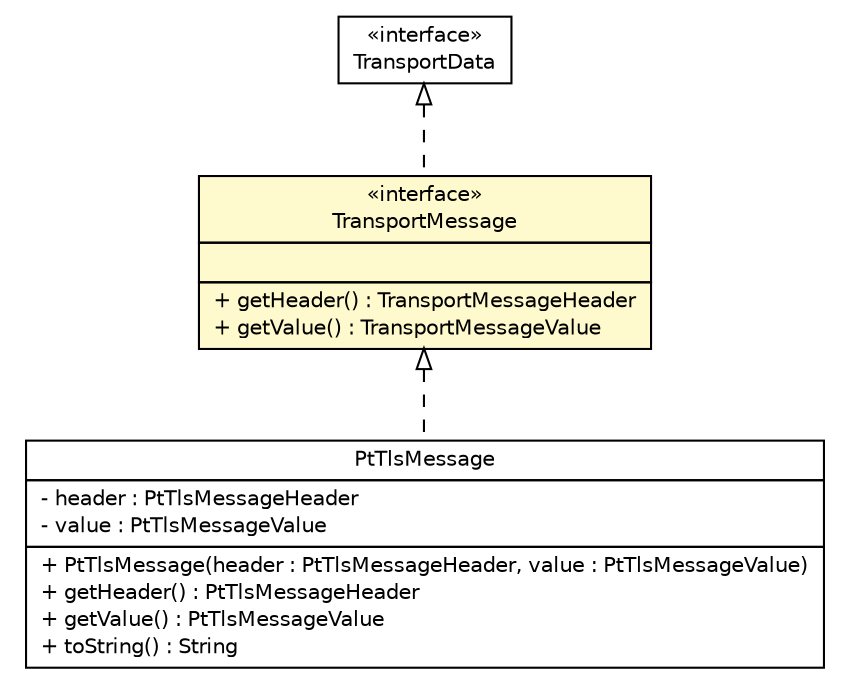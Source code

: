 #!/usr/local/bin/dot
#
# Class diagram 
# Generated by UMLGraph version R5_6 (http://www.umlgraph.org/)
#

digraph G {
	edge [fontname="Helvetica",fontsize=10,labelfontname="Helvetica",labelfontsize=10];
	node [fontname="Helvetica",fontsize=10,shape=plaintext];
	nodesep=0.25;
	ranksep=0.5;
	// de.hsbremen.tc.tnc.message.t.TransportData
	c169672 [label=<<table title="de.hsbremen.tc.tnc.message.t.TransportData" border="0" cellborder="1" cellspacing="0" cellpadding="2" port="p" href="../TransportData.html">
		<tr><td><table border="0" cellspacing="0" cellpadding="1">
<tr><td align="center" balign="center"> &#171;interface&#187; </td></tr>
<tr><td align="center" balign="center"> TransportData </td></tr>
		</table></td></tr>
		</table>>, URL="../TransportData.html", fontname="Helvetica", fontcolor="black", fontsize=10.0];
	// de.hsbremen.tc.tnc.message.t.message.TransportMessage
	c169675 [label=<<table title="de.hsbremen.tc.tnc.message.t.message.TransportMessage" border="0" cellborder="1" cellspacing="0" cellpadding="2" port="p" bgcolor="lemonChiffon" href="./TransportMessage.html">
		<tr><td><table border="0" cellspacing="0" cellpadding="1">
<tr><td align="center" balign="center"> &#171;interface&#187; </td></tr>
<tr><td align="center" balign="center"> TransportMessage </td></tr>
		</table></td></tr>
		<tr><td><table border="0" cellspacing="0" cellpadding="1">
<tr><td align="left" balign="left">  </td></tr>
		</table></td></tr>
		<tr><td><table border="0" cellspacing="0" cellpadding="1">
<tr><td align="left" balign="left"> + getHeader() : TransportMessageHeader </td></tr>
<tr><td align="left" balign="left"> + getValue() : TransportMessageValue </td></tr>
		</table></td></tr>
		</table>>, URL="./TransportMessage.html", fontname="Helvetica", fontcolor="black", fontsize=10.0];
	// org.ietf.nea.pt.message.PtTlsMessage
	c169738 [label=<<table title="org.ietf.nea.pt.message.PtTlsMessage" border="0" cellborder="1" cellspacing="0" cellpadding="2" port="p" href="../../../../../../../org/ietf/nea/pt/message/PtTlsMessage.html">
		<tr><td><table border="0" cellspacing="0" cellpadding="1">
<tr><td align="center" balign="center"> PtTlsMessage </td></tr>
		</table></td></tr>
		<tr><td><table border="0" cellspacing="0" cellpadding="1">
<tr><td align="left" balign="left"> - header : PtTlsMessageHeader </td></tr>
<tr><td align="left" balign="left"> - value : PtTlsMessageValue </td></tr>
		</table></td></tr>
		<tr><td><table border="0" cellspacing="0" cellpadding="1">
<tr><td align="left" balign="left"> + PtTlsMessage(header : PtTlsMessageHeader, value : PtTlsMessageValue) </td></tr>
<tr><td align="left" balign="left"> + getHeader() : PtTlsMessageHeader </td></tr>
<tr><td align="left" balign="left"> + getValue() : PtTlsMessageValue </td></tr>
<tr><td align="left" balign="left"> + toString() : String </td></tr>
		</table></td></tr>
		</table>>, URL="../../../../../../../org/ietf/nea/pt/message/PtTlsMessage.html", fontname="Helvetica", fontcolor="black", fontsize=10.0];
	//de.hsbremen.tc.tnc.message.t.message.TransportMessage implements de.hsbremen.tc.tnc.message.t.TransportData
	c169672:p -> c169675:p [dir=back,arrowtail=empty,style=dashed];
	//org.ietf.nea.pt.message.PtTlsMessage implements de.hsbremen.tc.tnc.message.t.message.TransportMessage
	c169675:p -> c169738:p [dir=back,arrowtail=empty,style=dashed];
}


